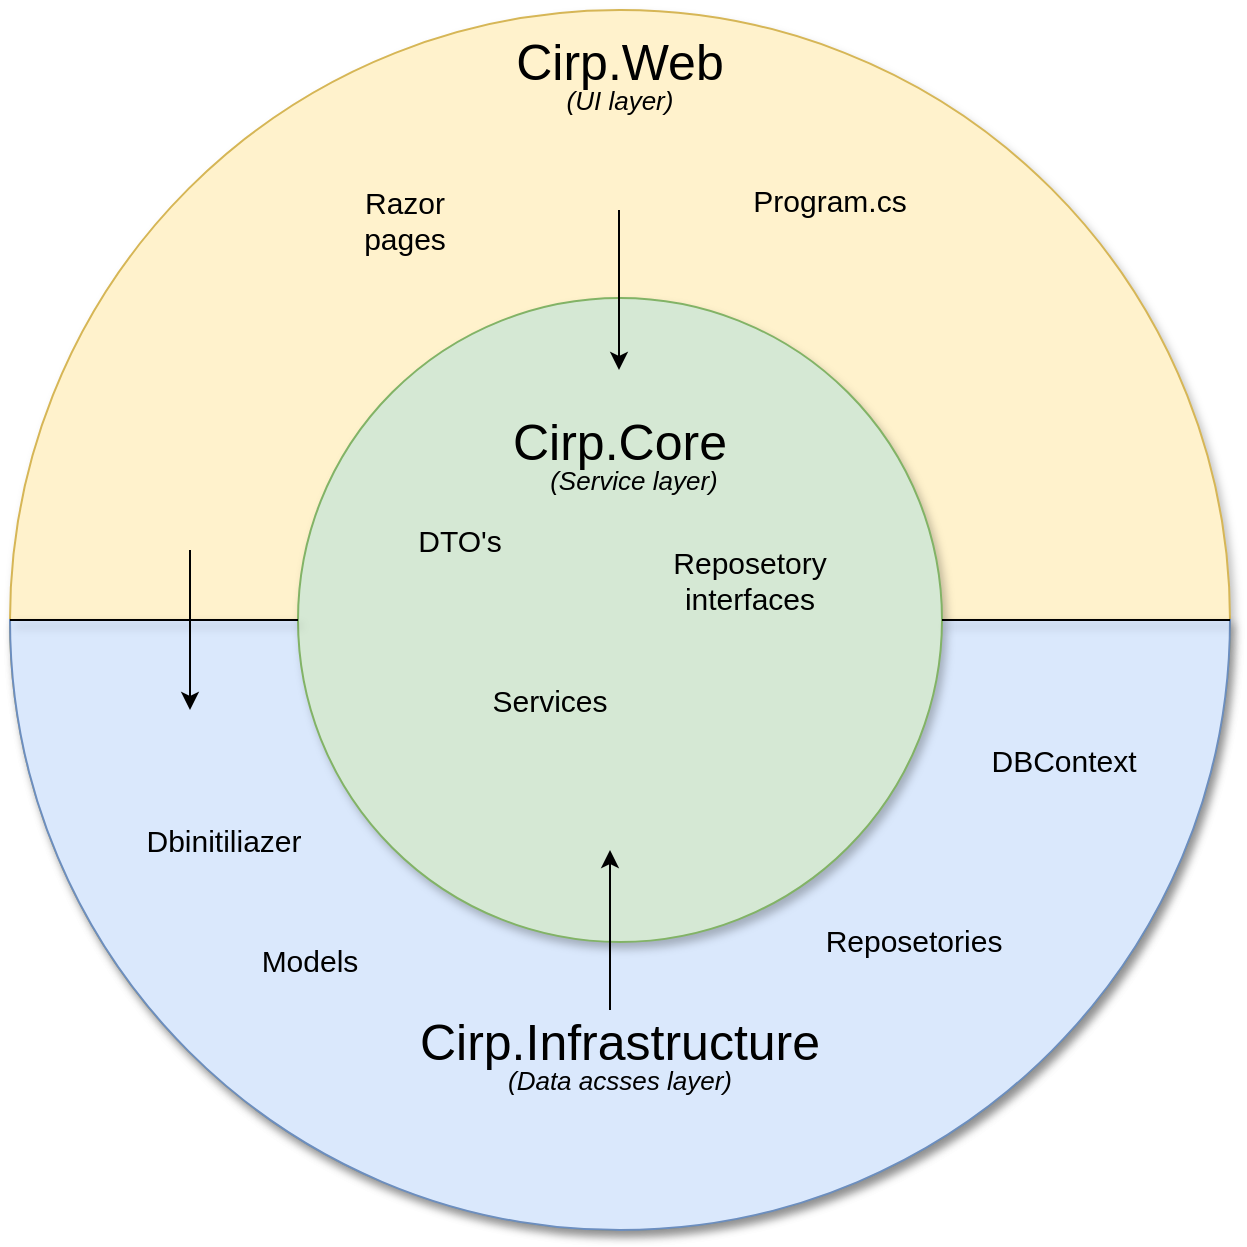 <mxfile version="25.0.2">
  <diagram name="Side-1" id="rLFnFyxFoVbLYsbD-Ru3">
    <mxGraphModel dx="819" dy="561" grid="1" gridSize="10" guides="1" tooltips="1" connect="1" arrows="1" fold="1" page="1" pageScale="1" pageWidth="827" pageHeight="1169" math="0" shadow="0">
      <root>
        <mxCell id="0" />
        <mxCell id="1" parent="0" />
        <mxCell id="wl1cNTvQ60xpd83p2hnm-1" value="" style="ellipse;whiteSpace=wrap;html=1;aspect=fixed;shadow=1;fillColor=#fff2cc;strokeColor=#d6b656;" parent="1" vertex="1">
          <mxGeometry x="130" y="20" width="610" height="610" as="geometry" />
        </mxCell>
        <mxCell id="RG_XqpoGtHMXXYowMg1b-4" value="" style="verticalLabelPosition=bottom;verticalAlign=top;html=1;shape=mxgraph.basic.half_circle;fillColor=#dae8fc;strokeColor=#6c8ebf;shadow=1;" vertex="1" parent="1">
          <mxGeometry x="130" y="325" width="610" height="305" as="geometry" />
        </mxCell>
        <mxCell id="wl1cNTvQ60xpd83p2hnm-2" value="" style="ellipse;whiteSpace=wrap;html=1;aspect=fixed;rotation=0;shadow=1;fillColor=#d5e8d4;strokeColor=#82b366;" parent="1" vertex="1">
          <mxGeometry x="274" y="164" width="322" height="322" as="geometry" />
        </mxCell>
        <mxCell id="wl1cNTvQ60xpd83p2hnm-3" value="&lt;font style=&quot;font-size: 25px;&quot;&gt;Cirp.Core&lt;/font&gt;" style="text;html=1;align=center;verticalAlign=middle;whiteSpace=wrap;rounded=0;glass=0;shadow=0;" parent="1" vertex="1">
          <mxGeometry x="380" y="220" width="110" height="30" as="geometry" />
        </mxCell>
        <mxCell id="wl1cNTvQ60xpd83p2hnm-4" value="&lt;font style=&quot;font-size: 25px;&quot;&gt;Cirp.Web&lt;/font&gt;" style="text;html=1;align=center;verticalAlign=middle;whiteSpace=wrap;rounded=0;shadow=0;" parent="1" vertex="1">
          <mxGeometry x="380" y="30" width="110" height="30" as="geometry" />
        </mxCell>
        <mxCell id="wl1cNTvQ60xpd83p2hnm-5" value="&lt;font style=&quot;font-size: 25px;&quot;&gt;Cirp.Infrastructure&lt;/font&gt;" style="text;html=1;align=center;verticalAlign=middle;whiteSpace=wrap;rounded=0;" parent="1" vertex="1">
          <mxGeometry x="325" y="520" width="220" height="30" as="geometry" />
        </mxCell>
        <mxCell id="wl1cNTvQ60xpd83p2hnm-6" value="" style="endArrow=none;html=1;rounded=0;exitX=0;exitY=0.5;exitDx=0;exitDy=0;entryX=0;entryY=0.5;entryDx=0;entryDy=0;shadow=1;" parent="1" source="wl1cNTvQ60xpd83p2hnm-1" target="wl1cNTvQ60xpd83p2hnm-2" edge="1">
          <mxGeometry width="50" height="50" relative="1" as="geometry">
            <mxPoint x="210" y="360" as="sourcePoint" />
            <mxPoint x="260" y="310" as="targetPoint" />
          </mxGeometry>
        </mxCell>
        <mxCell id="wl1cNTvQ60xpd83p2hnm-7" value="" style="endArrow=none;html=1;rounded=0;exitX=1;exitY=0.5;exitDx=0;exitDy=0;entryX=1;entryY=0.5;entryDx=0;entryDy=0;shadow=1;" parent="1" source="wl1cNTvQ60xpd83p2hnm-2" target="wl1cNTvQ60xpd83p2hnm-1" edge="1">
          <mxGeometry width="50" height="50" relative="1" as="geometry">
            <mxPoint x="640" y="280" as="sourcePoint" />
            <mxPoint x="784" y="280" as="targetPoint" />
          </mxGeometry>
        </mxCell>
        <mxCell id="wl1cNTvQ60xpd83p2hnm-9" value="" style="endArrow=classic;html=1;rounded=0;" parent="1" edge="1">
          <mxGeometry width="50" height="50" relative="1" as="geometry">
            <mxPoint x="220" y="290" as="sourcePoint" />
            <mxPoint x="220" y="370" as="targetPoint" />
          </mxGeometry>
        </mxCell>
        <mxCell id="wl1cNTvQ60xpd83p2hnm-11" value="" style="endArrow=classic;html=1;rounded=0;" parent="1" edge="1">
          <mxGeometry width="50" height="50" relative="1" as="geometry">
            <mxPoint x="434.5" y="120" as="sourcePoint" />
            <mxPoint x="434.5" y="200" as="targetPoint" />
          </mxGeometry>
        </mxCell>
        <mxCell id="wl1cNTvQ60xpd83p2hnm-12" value="&lt;font style=&quot;font-size: 15px;&quot;&gt;DTO&#39;s&lt;/font&gt;" style="text;html=1;align=center;verticalAlign=middle;whiteSpace=wrap;rounded=0;" parent="1" vertex="1">
          <mxGeometry x="325" y="270" width="60" height="30" as="geometry" />
        </mxCell>
        <mxCell id="wl1cNTvQ60xpd83p2hnm-13" value="&lt;font style=&quot;font-size: 15px;&quot;&gt;Services&lt;/font&gt;" style="text;html=1;align=center;verticalAlign=middle;whiteSpace=wrap;rounded=0;" parent="1" vertex="1">
          <mxGeometry x="370" y="350" width="60" height="30" as="geometry" />
        </mxCell>
        <mxCell id="wl1cNTvQ60xpd83p2hnm-14" value="&lt;font style=&quot;font-size: 15px;&quot;&gt;Reposetory interfaces&lt;/font&gt;" style="text;html=1;align=center;verticalAlign=middle;whiteSpace=wrap;rounded=0;" parent="1" vertex="1">
          <mxGeometry x="460" y="290" width="80" height="30" as="geometry" />
        </mxCell>
        <mxCell id="wl1cNTvQ60xpd83p2hnm-17" value="" style="endArrow=classic;html=1;rounded=0;" parent="1" edge="1">
          <mxGeometry width="50" height="50" relative="1" as="geometry">
            <mxPoint x="430" y="520" as="sourcePoint" />
            <mxPoint x="430" y="440" as="targetPoint" />
          </mxGeometry>
        </mxCell>
        <mxCell id="wl1cNTvQ60xpd83p2hnm-18" value="&lt;i&gt;&lt;font style=&quot;font-size: 13px;&quot;&gt;(UI layer)&lt;/font&gt;&lt;/i&gt;" style="text;html=1;align=center;verticalAlign=middle;whiteSpace=wrap;rounded=0;" parent="1" vertex="1">
          <mxGeometry x="405" y="50" width="60" height="30" as="geometry" />
        </mxCell>
        <mxCell id="wl1cNTvQ60xpd83p2hnm-19" value="&lt;i&gt;&lt;font style=&quot;font-size: 13px;&quot;&gt;(Service layer)&lt;/font&gt;&lt;/i&gt;" style="text;html=1;align=center;verticalAlign=middle;whiteSpace=wrap;rounded=0;" parent="1" vertex="1">
          <mxGeometry x="392.5" y="240" width="97.5" height="30" as="geometry" />
        </mxCell>
        <mxCell id="wl1cNTvQ60xpd83p2hnm-20" value="&lt;i&gt;&lt;font style=&quot;font-size: 13px;&quot;&gt;(Data acsses layer)&lt;/font&gt;&lt;/i&gt;" style="text;html=1;align=center;verticalAlign=middle;whiteSpace=wrap;rounded=0;" parent="1" vertex="1">
          <mxGeometry x="375" y="540" width="120" height="30" as="geometry" />
        </mxCell>
        <mxCell id="wl1cNTvQ60xpd83p2hnm-21" value="&lt;font style=&quot;font-size: 15px;&quot;&gt;Razor pages&lt;/font&gt;" style="text;html=1;align=center;verticalAlign=middle;whiteSpace=wrap;rounded=0;" parent="1" vertex="1">
          <mxGeometry x="290" y="110" width="75" height="30" as="geometry" />
        </mxCell>
        <mxCell id="wl1cNTvQ60xpd83p2hnm-22" value="&lt;font style=&quot;font-size: 15px;&quot;&gt;Program.cs&lt;/font&gt;" style="text;html=1;align=center;verticalAlign=middle;whiteSpace=wrap;rounded=0;" parent="1" vertex="1">
          <mxGeometry x="510" y="100" width="60" height="30" as="geometry" />
        </mxCell>
        <mxCell id="wl1cNTvQ60xpd83p2hnm-23" value="&lt;font style=&quot;font-size: 15px;&quot;&gt;Dbinitiliazer&lt;/font&gt;" style="text;html=1;align=center;verticalAlign=middle;whiteSpace=wrap;rounded=0;" parent="1" vertex="1">
          <mxGeometry x="200" y="420" width="74" height="30" as="geometry" />
        </mxCell>
        <mxCell id="wl1cNTvQ60xpd83p2hnm-25" value="&lt;font style=&quot;font-size: 15px;&quot;&gt;DBContext&lt;/font&gt;" style="text;html=1;align=center;verticalAlign=middle;whiteSpace=wrap;rounded=0;" parent="1" vertex="1">
          <mxGeometry x="620" y="380" width="74" height="30" as="geometry" />
        </mxCell>
        <mxCell id="wl1cNTvQ60xpd83p2hnm-27" value="&lt;font style=&quot;font-size: 15px;&quot;&gt;Reposetories&lt;/font&gt;" style="text;html=1;align=center;verticalAlign=middle;whiteSpace=wrap;rounded=0;" parent="1" vertex="1">
          <mxGeometry x="545" y="470" width="74" height="30" as="geometry" />
        </mxCell>
        <mxCell id="wl1cNTvQ60xpd83p2hnm-29" value="&lt;font style=&quot;font-size: 15px;&quot;&gt;Models&lt;/font&gt;" style="text;html=1;align=center;verticalAlign=middle;whiteSpace=wrap;rounded=0;" parent="1" vertex="1">
          <mxGeometry x="250" y="480" width="60" height="30" as="geometry" />
        </mxCell>
      </root>
    </mxGraphModel>
  </diagram>
</mxfile>

